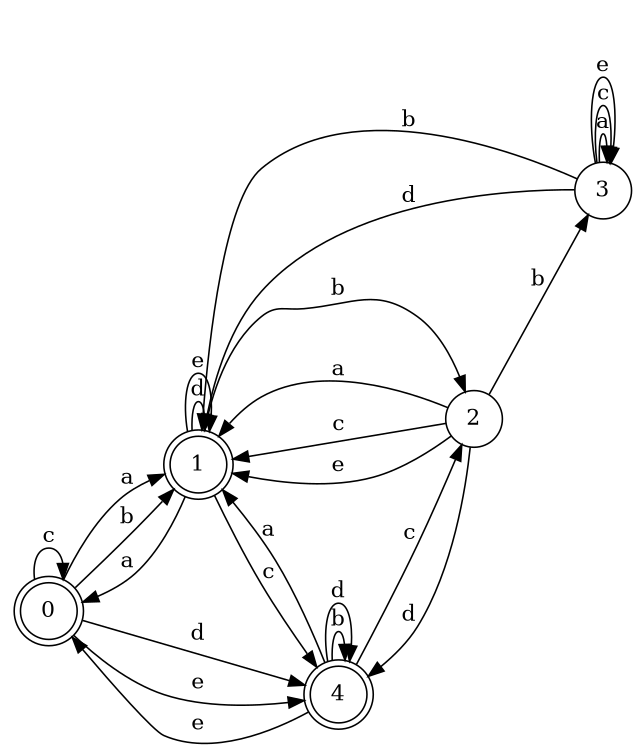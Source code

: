 digraph n4_8 {
__start0 [label="" shape="none"];

rankdir=LR;
size="8,5";

s0 [style="rounded,filled", color="black", fillcolor="white" shape="doublecircle", label="0"];
s1 [style="rounded,filled", color="black", fillcolor="white" shape="doublecircle", label="1"];
s2 [style="filled", color="black", fillcolor="white" shape="circle", label="2"];
s3 [style="filled", color="black", fillcolor="white" shape="circle", label="3"];
s4 [style="rounded,filled", color="black", fillcolor="white" shape="doublecircle", label="4"];
s0 -> s1 [label="a"];
s0 -> s1 [label="b"];
s0 -> s0 [label="c"];
s0 -> s4 [label="d"];
s0 -> s4 [label="e"];
s1 -> s0 [label="a"];
s1 -> s2 [label="b"];
s1 -> s4 [label="c"];
s1 -> s1 [label="d"];
s1 -> s1 [label="e"];
s2 -> s1 [label="a"];
s2 -> s3 [label="b"];
s2 -> s1 [label="c"];
s2 -> s4 [label="d"];
s2 -> s1 [label="e"];
s3 -> s3 [label="a"];
s3 -> s1 [label="b"];
s3 -> s3 [label="c"];
s3 -> s1 [label="d"];
s3 -> s3 [label="e"];
s4 -> s1 [label="a"];
s4 -> s4 [label="b"];
s4 -> s2 [label="c"];
s4 -> s4 [label="d"];
s4 -> s0 [label="e"];

}